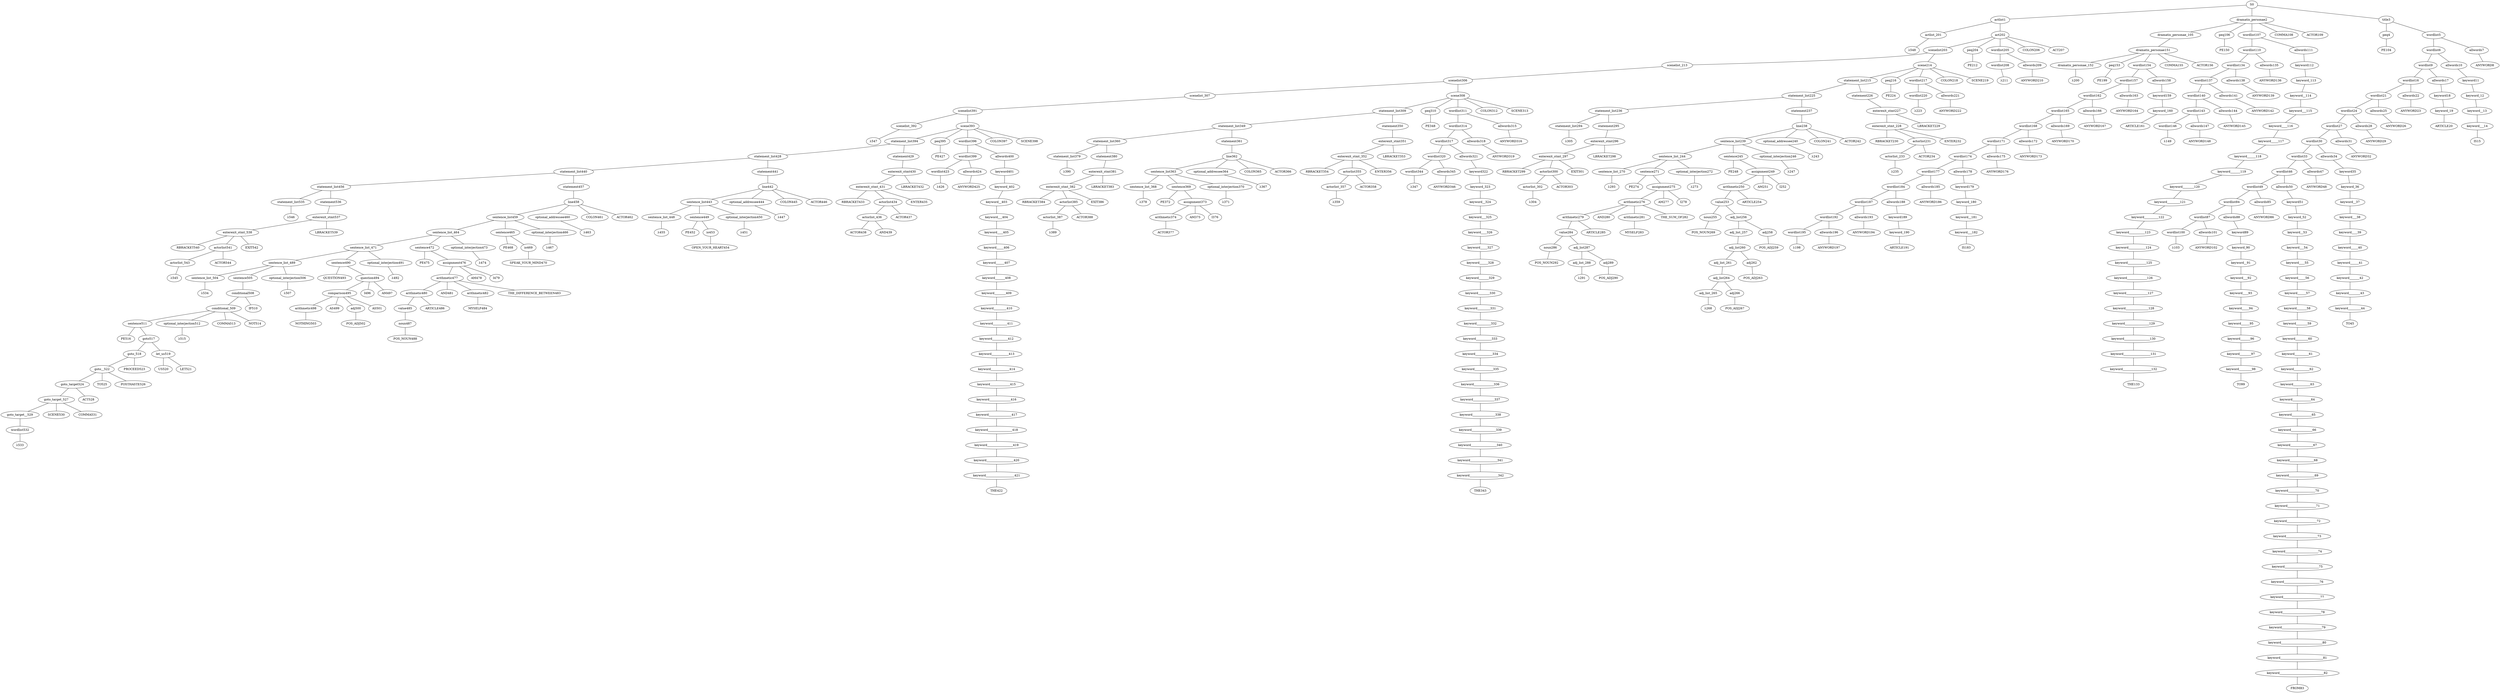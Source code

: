 strict graph {
	S0 -- actlist1
	S0 -- dramatis_personae2
	S0 -- title3

	title3 -- peq4
	title3 -- wordlist5

	wordlist5 -- wordlist6
	wordlist5 -- allwords7

	allwords7 -- ANYWORD8


	wordlist6 -- wordlist9
	wordlist6 -- allwords10

	allwords10 -- keyword11

	keyword11 -- keyword_12

	keyword_12 -- keyword__13

	keyword__13 -- keyword___14

	keyword___14 -- IS15


	wordlist9 -- wordlist16
	wordlist9 -- allwords17

	allwords17 -- keyword18

	keyword18 -- keyword_19

	keyword_19 -- ARTICLE20


	wordlist16 -- wordlist21
	wordlist16 -- allwords22

	allwords22 -- ANYWORD23


	wordlist21 -- wordlist24
	wordlist21 -- allwords25

	allwords25 -- ANYWORD26


	wordlist24 -- wordlist27
	wordlist24 -- allwords28

	allwords28 -- ANYWORD29


	wordlist27 -- wordlist30
	wordlist27 -- allwords31

	allwords31 -- ANYWORD32


	wordlist30 -- wordlist33
	wordlist30 -- allwords34

	allwords34 -- keyword35

	keyword35 -- keyword_36

	keyword_36 -- keyword__37

	keyword__37 -- keyword___38

	keyword___38 -- keyword____39

	keyword____39 -- keyword_____40

	keyword_____40 -- keyword______41

	keyword______41 -- keyword_______42

	keyword_______42 -- keyword________43

	keyword________43 -- keyword_________44

	keyword_________44 -- TO45


	wordlist33 -- wordlist46
	wordlist33 -- allwords47

	allwords47 -- ANYWORD48


	wordlist46 -- wordlist49
	wordlist46 -- allwords50

	allwords50 -- keyword51

	keyword51 -- keyword_52

	keyword_52 -- keyword__53

	keyword__53 -- keyword___54

	keyword___54 -- keyword____55

	keyword____55 -- keyword_____56

	keyword_____56 -- keyword______57

	keyword______57 -- keyword_______58

	keyword_______58 -- keyword________59

	keyword________59 -- keyword_________60

	keyword_________60 -- keyword__________61

	keyword__________61 -- keyword___________62

	keyword___________62 -- keyword____________63

	keyword____________63 -- keyword_____________64

	keyword_____________64 -- keyword______________65

	keyword______________65 -- keyword_______________66

	keyword_______________66 -- keyword________________67

	keyword________________67 -- keyword_________________68

	keyword_________________68 -- keyword__________________69

	keyword__________________69 -- keyword___________________70

	keyword___________________70 -- keyword____________________71

	keyword____________________71 -- keyword_____________________72

	keyword_____________________72 -- keyword______________________73

	keyword______________________73 -- keyword_______________________74

	keyword_______________________74 -- keyword________________________75

	keyword________________________75 -- keyword_________________________76

	keyword_________________________76 -- keyword__________________________77

	keyword__________________________77 -- keyword___________________________78

	keyword___________________________78 -- keyword____________________________79

	keyword____________________________79 -- keyword_____________________________80

	keyword_____________________________80 -- keyword______________________________81

	keyword______________________________81 -- keyword_______________________________82

	keyword_______________________________82 -- FROM83


	wordlist49 -- wordlist84
	wordlist49 -- allwords85

	allwords85 -- ANYWORD86


	wordlist84 -- wordlist87
	wordlist84 -- allwords88

	allwords88 -- keyword89

	keyword89 -- keyword_90

	keyword_90 -- keyword__91

	keyword__91 -- keyword___92

	keyword___92 -- keyword____93

	keyword____93 -- keyword_____94

	keyword_____94 -- keyword______95

	keyword______95 -- keyword_______96

	keyword_______96 -- keyword________97

	keyword________97 -- keyword_________98

	keyword_________98 -- TO99


	wordlist87 -- wordlist100
	wordlist87 -- allwords101

	allwords101 -- ANYWORD102


	wordlist100 -- λ103

	peq4 -- PE104


	dramatis_personae2 -- dramatis_personae_105
	dramatis_personae2 -- peq106
	dramatis_personae2 -- wordlist107
	dramatis_personae2 -- COMMA108
	dramatis_personae2 -- ACTOR109



	wordlist107 -- wordlist110
	wordlist107 -- allwords111

	allwords111 -- keyword112

	keyword112 -- keyword_113

	keyword_113 -- keyword__114

	keyword__114 -- keyword___115

	keyword___115 -- keyword____116

	keyword____116 -- keyword_____117

	keyword_____117 -- keyword______118

	keyword______118 -- keyword_______119

	keyword_______119 -- keyword________120

	keyword________120 -- keyword_________121

	keyword_________121 -- keyword__________122

	keyword__________122 -- keyword___________123

	keyword___________123 -- keyword____________124

	keyword____________124 -- keyword_____________125

	keyword_____________125 -- keyword______________126

	keyword______________126 -- keyword_______________127

	keyword_______________127 -- keyword________________128

	keyword________________128 -- keyword_________________129

	keyword_________________129 -- keyword__________________130

	keyword__________________130 -- keyword___________________131

	keyword___________________131 -- keyword____________________132

	keyword____________________132 -- THE133


	wordlist110 -- wordlist134
	wordlist110 -- allwords135

	allwords135 -- ANYWORD136


	wordlist134 -- wordlist137
	wordlist134 -- allwords138

	allwords138 -- ANYWORD139


	wordlist137 -- wordlist140
	wordlist137 -- allwords141

	allwords141 -- ANYWORD142


	wordlist140 -- wordlist143
	wordlist140 -- allwords144

	allwords144 -- ANYWORD145


	wordlist143 -- wordlist146
	wordlist143 -- allwords147

	allwords147 -- ANYWORD148


	wordlist146 -- λ149

	peq106 -- PE150


	dramatis_personae_105 -- dramatis_personae151

	dramatis_personae151 -- dramatis_personae_152
	dramatis_personae151 -- peq153
	dramatis_personae151 -- wordlist154
	dramatis_personae151 -- COMMA155
	dramatis_personae151 -- ACTOR156



	wordlist154 -- wordlist157
	wordlist154 -- allwords158

	allwords158 -- keyword159

	keyword159 -- keyword_160

	keyword_160 -- ARTICLE161


	wordlist157 -- wordlist162
	wordlist157 -- allwords163

	allwords163 -- ANYWORD164


	wordlist162 -- wordlist165
	wordlist162 -- allwords166

	allwords166 -- ANYWORD167


	wordlist165 -- wordlist168
	wordlist165 -- allwords169

	allwords169 -- ANYWORD170


	wordlist168 -- wordlist171
	wordlist168 -- allwords172

	allwords172 -- ANYWORD173


	wordlist171 -- wordlist174
	wordlist171 -- allwords175

	allwords175 -- ANYWORD176


	wordlist174 -- wordlist177
	wordlist174 -- allwords178

	allwords178 -- keyword179

	keyword179 -- keyword_180

	keyword_180 -- keyword__181

	keyword__181 -- keyword___182

	keyword___182 -- IS183


	wordlist177 -- wordlist184
	wordlist177 -- allwords185

	allwords185 -- ANYWORD186


	wordlist184 -- wordlist187
	wordlist184 -- allwords188

	allwords188 -- keyword189

	keyword189 -- keyword_190

	keyword_190 -- ARTICLE191


	wordlist187 -- wordlist192
	wordlist187 -- allwords193

	allwords193 -- ANYWORD194


	wordlist192 -- wordlist195
	wordlist192 -- allwords196

	allwords196 -- ANYWORD197


	wordlist195 -- λ198

	peq153 -- PE199


	dramatis_personae_152 -- λ200

	actlist1 -- actlist_201
	actlist1 -- act202

	act202 -- scenelist203
	act202 -- peq204
	act202 -- wordlist205
	act202 -- COLON206
	act202 -- ACT207



	wordlist205 -- wordlist208
	wordlist205 -- allwords209

	allwords209 -- ANYWORD210


	wordlist208 -- λ211

	peq204 -- PE212


	scenelist203 -- scenelist_213
	scenelist203 -- scene214

	scene214 -- statement_list215
	scene214 -- peq216
	scene214 -- wordlist217
	scene214 -- COLON218
	scene214 -- SCENE219



	wordlist217 -- wordlist220
	wordlist217 -- allwords221

	allwords221 -- ANYWORD222


	wordlist220 -- λ223

	peq216 -- PE224


	statement_list215 -- statement_list225
	statement_list215 -- statement226

	statement226 -- enterexit_stmt227

	enterexit_stmt227 -- enterexit_stmt_228
	enterexit_stmt227 -- LBRACKET229


	enterexit_stmt_228 -- RBRACKET230
	enterexit_stmt_228 -- actorlist231
	enterexit_stmt_228 -- ENTER232


	actorlist231 -- actorlist_233
	actorlist231 -- ACTOR234


	actorlist_233 -- λ235


	statement_list225 -- statement_list236
	statement_list225 -- statement237

	statement237 -- line238

	line238 -- sentence_list239
	line238 -- optional_addressee240
	line238 -- COLON241
	line238 -- ACTOR242



	optional_addressee240 -- λ243

	sentence_list239 -- sentence_list_244
	sentence_list239 -- sentence245
	sentence_list239 -- optional_interjection246

	optional_interjection246 -- λ247

	sentence245 -- PE248
	sentence245 -- assignment249

	assignment249 -- arithmetic250
	assignment249 -- AM251
	assignment249 -- I252



	arithmetic250 -- value253
	arithmetic250 -- ARTICLE254


	value253 -- noun255
	value253 -- adj_list256

	adj_list256 -- adj_list_257
	adj_list256 -- adj258

	adj258 -- POS_ADJ259


	adj_list_257 -- adj_list260

	adj_list260 -- adj_list_261
	adj_list260 -- adj262

	adj262 -- POS_ADJ263


	adj_list_261 -- adj_list264

	adj_list264 -- adj_list_265
	adj_list264 -- adj266

	adj266 -- POS_ADJ267


	adj_list_265 -- λ268

	noun255 -- POS_NOUN269



	sentence_list_244 -- sentence_list_270
	sentence_list_244 -- sentence271
	sentence_list_244 -- optional_interjection272

	optional_interjection272 -- λ273

	sentence271 -- PE274
	sentence271 -- assignment275

	assignment275 -- arithmetic276
	assignment275 -- AM277
	assignment275 -- I278



	arithmetic276 -- arithmetic279
	arithmetic276 -- AND280
	arithmetic276 -- arithmetic281
	arithmetic276 -- THE_SUM_OF282


	arithmetic281 -- MYSELF283



	arithmetic279 -- value284
	arithmetic279 -- ARTICLE285


	value284 -- noun286
	value284 -- adj_list287

	adj_list287 -- adj_list_288
	adj_list287 -- adj289

	adj289 -- POS_ADJ290


	adj_list_288 -- λ291

	noun286 -- POS_NOUN292



	sentence_list_270 -- λ293

	statement_list236 -- statement_list294
	statement_list236 -- statement295

	statement295 -- enterexit_stmt296

	enterexit_stmt296 -- enterexit_stmt_297
	enterexit_stmt296 -- LBRACKET298


	enterexit_stmt_297 -- RBRACKET299
	enterexit_stmt_297 -- actorlist300
	enterexit_stmt_297 -- EXIT301


	actorlist300 -- actorlist_302
	actorlist300 -- ACTOR303


	actorlist_302 -- λ304


	statement_list294 -- λ305

	scenelist_213 -- scenelist306

	scenelist306 -- scenelist_307
	scenelist306 -- scene308

	scene308 -- statement_list309
	scene308 -- peq310
	scene308 -- wordlist311
	scene308 -- COLON312
	scene308 -- SCENE313



	wordlist311 -- wordlist314
	wordlist311 -- allwords315

	allwords315 -- ANYWORD316


	wordlist314 -- wordlist317
	wordlist314 -- allwords318

	allwords318 -- ANYWORD319


	wordlist317 -- wordlist320
	wordlist317 -- allwords321

	allwords321 -- keyword322

	keyword322 -- keyword_323

	keyword_323 -- keyword__324

	keyword__324 -- keyword___325

	keyword___325 -- keyword____326

	keyword____326 -- keyword_____327

	keyword_____327 -- keyword______328

	keyword______328 -- keyword_______329

	keyword_______329 -- keyword________330

	keyword________330 -- keyword_________331

	keyword_________331 -- keyword__________332

	keyword__________332 -- keyword___________333

	keyword___________333 -- keyword____________334

	keyword____________334 -- keyword_____________335

	keyword_____________335 -- keyword______________336

	keyword______________336 -- keyword_______________337

	keyword_______________337 -- keyword________________338

	keyword________________338 -- keyword_________________339

	keyword_________________339 -- keyword__________________340

	keyword__________________340 -- keyword___________________341

	keyword___________________341 -- keyword____________________342

	keyword____________________342 -- THE343


	wordlist320 -- wordlist344
	wordlist320 -- allwords345

	allwords345 -- ANYWORD346


	wordlist344 -- λ347

	peq310 -- PE348


	statement_list309 -- statement_list349
	statement_list309 -- statement350

	statement350 -- enterexit_stmt351

	enterexit_stmt351 -- enterexit_stmt_352
	enterexit_stmt351 -- LBRACKET353


	enterexit_stmt_352 -- RBRACKET354
	enterexit_stmt_352 -- actorlist355
	enterexit_stmt_352 -- ENTER356


	actorlist355 -- actorlist_357
	actorlist355 -- ACTOR358


	actorlist_357 -- λ359


	statement_list349 -- statement_list360
	statement_list349 -- statement361

	statement361 -- line362

	line362 -- sentence_list363
	line362 -- optional_addressee364
	line362 -- COLON365
	line362 -- ACTOR366



	optional_addressee364 -- λ367

	sentence_list363 -- sentence_list_368
	sentence_list363 -- sentence369
	sentence_list363 -- optional_interjection370

	optional_interjection370 -- λ371

	sentence369 -- PE372
	sentence369 -- assignment373

	assignment373 -- arithmetic374
	assignment373 -- AM375
	assignment373 -- I376



	arithmetic374 -- ACTOR377



	sentence_list_368 -- λ378

	statement_list360 -- statement_list379
	statement_list360 -- statement380

	statement380 -- enterexit_stmt381

	enterexit_stmt381 -- enterexit_stmt_382
	enterexit_stmt381 -- LBRACKET383


	enterexit_stmt_382 -- RBRACKET384
	enterexit_stmt_382 -- actorlist385
	enterexit_stmt_382 -- EXIT386


	actorlist385 -- actorlist_387
	actorlist385 -- ACTOR388


	actorlist_387 -- λ389


	statement_list379 -- λ390

	scenelist_307 -- scenelist391

	scenelist391 -- scenelist_392
	scenelist391 -- scene393

	scene393 -- statement_list394
	scene393 -- peq395
	scene393 -- wordlist396
	scene393 -- COLON397
	scene393 -- SCENE398



	wordlist396 -- wordlist399
	wordlist396 -- allwords400

	allwords400 -- keyword401

	keyword401 -- keyword_402

	keyword_402 -- keyword__403

	keyword__403 -- keyword___404

	keyword___404 -- keyword____405

	keyword____405 -- keyword_____406

	keyword_____406 -- keyword______407

	keyword______407 -- keyword_______408

	keyword_______408 -- keyword________409

	keyword________409 -- keyword_________410

	keyword_________410 -- keyword__________411

	keyword__________411 -- keyword___________412

	keyword___________412 -- keyword____________413

	keyword____________413 -- keyword_____________414

	keyword_____________414 -- keyword______________415

	keyword______________415 -- keyword_______________416

	keyword_______________416 -- keyword________________417

	keyword________________417 -- keyword_________________418

	keyword_________________418 -- keyword__________________419

	keyword__________________419 -- keyword___________________420

	keyword___________________420 -- keyword____________________421

	keyword____________________421 -- THE422


	wordlist399 -- wordlist423
	wordlist399 -- allwords424

	allwords424 -- ANYWORD425


	wordlist423 -- λ426

	peq395 -- PE427


	statement_list394 -- statement_list428
	statement_list394 -- statement429

	statement429 -- enterexit_stmt430

	enterexit_stmt430 -- enterexit_stmt_431
	enterexit_stmt430 -- LBRACKET432


	enterexit_stmt_431 -- RBRACKET433
	enterexit_stmt_431 -- actorlist434
	enterexit_stmt_431 -- ENTER435


	actorlist434 -- actorlist_436
	actorlist434 -- ACTOR437


	actorlist_436 -- ACTOR438
	actorlist_436 -- AND439




	statement_list428 -- statement_list440
	statement_list428 -- statement441

	statement441 -- line442

	line442 -- sentence_list443
	line442 -- optional_addressee444
	line442 -- COLON445
	line442 -- ACTOR446



	optional_addressee444 -- λ447

	sentence_list443 -- sentence_list_448
	sentence_list443 -- sentence449
	sentence_list443 -- optional_interjection450

	optional_interjection450 -- λ451

	sentence449 -- PE452
	sentence449 -- io453

	io453 -- OPEN_YOUR_HEART454



	sentence_list_448 -- λ455

	statement_list440 -- statement_list456
	statement_list440 -- statement457

	statement457 -- line458

	line458 -- sentence_list459
	line458 -- optional_addressee460
	line458 -- COLON461
	line458 -- ACTOR462



	optional_addressee460 -- λ463

	sentence_list459 -- sentence_list_464
	sentence_list459 -- sentence465
	sentence_list459 -- optional_interjection466

	optional_interjection466 -- λ467

	sentence465 -- PE468
	sentence465 -- io469

	io469 -- SPEAK_YOUR_MIND470



	sentence_list_464 -- sentence_list_471
	sentence_list_464 -- sentence472
	sentence_list_464 -- optional_interjection473

	optional_interjection473 -- λ474

	sentence472 -- PE475
	sentence472 -- assignment476

	assignment476 -- arithmetic477
	assignment476 -- AM478
	assignment476 -- I479



	arithmetic477 -- arithmetic480
	arithmetic477 -- AND481
	arithmetic477 -- arithmetic482
	arithmetic477 -- THE_DIFFERENCE_BETWEEN483


	arithmetic482 -- MYSELF484



	arithmetic480 -- value485
	arithmetic480 -- ARTICLE486


	value485 -- noun487

	noun487 -- POS_NOUN488



	sentence_list_471 -- sentence_list_489
	sentence_list_471 -- sentence490
	sentence_list_471 -- optional_interjection491

	optional_interjection491 -- λ492

	sentence490 -- QUESTION493
	sentence490 -- question494

	question494 -- comparison495
	question494 -- I496
	question494 -- AM497



	comparison495 -- arithmetic498
	comparison495 -- AS499
	comparison495 -- adj500
	comparison495 -- AS501


	adj500 -- POS_ADJ502



	arithmetic498 -- NOTHING503



	sentence_list_489 -- sentence_list_504
	sentence_list_489 -- sentence505
	sentence_list_489 -- optional_interjection506

	optional_interjection506 -- λ507

	sentence505 -- conditional508

	conditional508 -- conditional_509
	conditional508 -- IF510


	conditional_509 -- sentence511
	conditional_509 -- optional_interjection512
	conditional_509 -- COMMA513
	conditional_509 -- NOT514



	optional_interjection512 -- λ515

	sentence511 -- PE516
	sentence511 -- goto517

	goto517 -- goto_518
	goto517 -- let_us519

	let_us519 -- US520
	let_us519 -- LET521



	goto_518 -- goto__522
	goto_518 -- PROCEED523


	goto__522 -- goto_target524
	goto__522 -- TO525
	goto__522 -- POSTHASTE526



	goto_target524 -- goto_target_527
	goto_target524 -- ACT528


	goto_target_527 -- goto_target__529
	goto_target_527 -- SCENE530
	goto_target_527 -- COMMA531



	goto_target__529 -- wordlist532

	wordlist532 -- λ533


	sentence_list_504 -- λ534

	statement_list456 -- statement_list535
	statement_list456 -- statement536

	statement536 -- enterexit_stmt537

	enterexit_stmt537 -- enterexit_stmt_538
	enterexit_stmt537 -- LBRACKET539


	enterexit_stmt_538 -- RBRACKET540
	enterexit_stmt_538 -- actorlist541
	enterexit_stmt_538 -- EXIT542


	actorlist541 -- actorlist_543
	actorlist541 -- ACTOR544


	actorlist_543 -- λ545


	statement_list535 -- λ546

	scenelist_392 -- λ547

	actlist_201 -- λ548


}